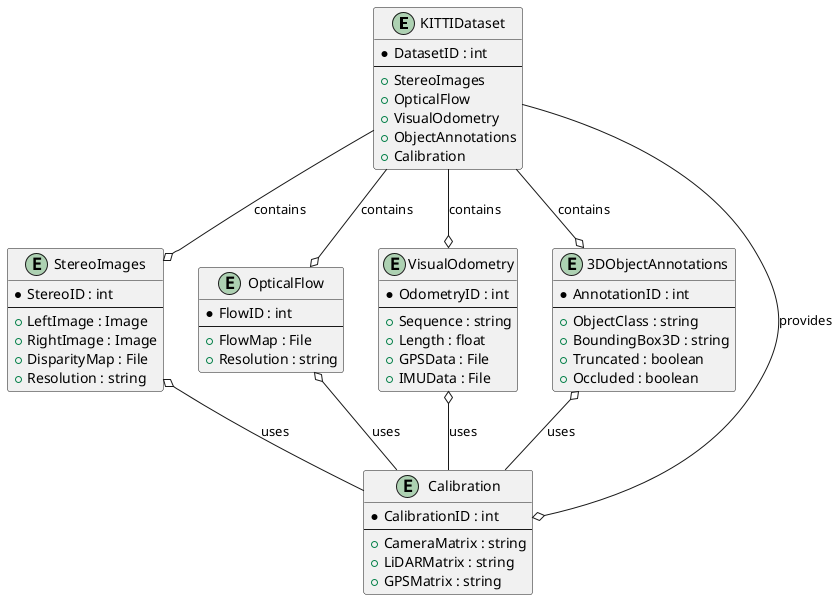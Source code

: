 @startuml
entity "KITTIDataset" {
    * DatasetID : int
    --
    + StereoImages
    + OpticalFlow
    + VisualOdometry
    + ObjectAnnotations
    + Calibration
}

entity "StereoImages" {
    * StereoID : int
    --
    + LeftImage : Image
    + RightImage : Image
    + DisparityMap : File
    + Resolution : string
}

entity "OpticalFlow" {
    * FlowID : int
    --
    + FlowMap : File
    + Resolution : string
}

entity "VisualOdometry" {
    * OdometryID : int
    --
    + Sequence : string
    + Length : float
    + GPSData : File
    + IMUData : File
}

entity "3DObjectAnnotations" {
    * AnnotationID : int
    --
    + ObjectClass : string
    + BoundingBox3D : string
    + Truncated : boolean
    + Occluded : boolean
}

entity "Calibration" {
    * CalibrationID : int
    --
    + CameraMatrix : string
    + LiDARMatrix : string
    + GPSMatrix : string
}

KITTIDataset --o StereoImages : contains
KITTIDataset --o OpticalFlow : contains
KITTIDataset --o VisualOdometry : contains
KITTIDataset --o 3DObjectAnnotations : contains
KITTIDataset --o Calibration : provides

StereoImages           o-- Calibration : "uses"
OpticalFlow            o-- Calibration : "uses"
VisualOdometry         o-- Calibration : "uses"
3DObjectAnnotations    o-- Calibration : "uses"
@enduml
